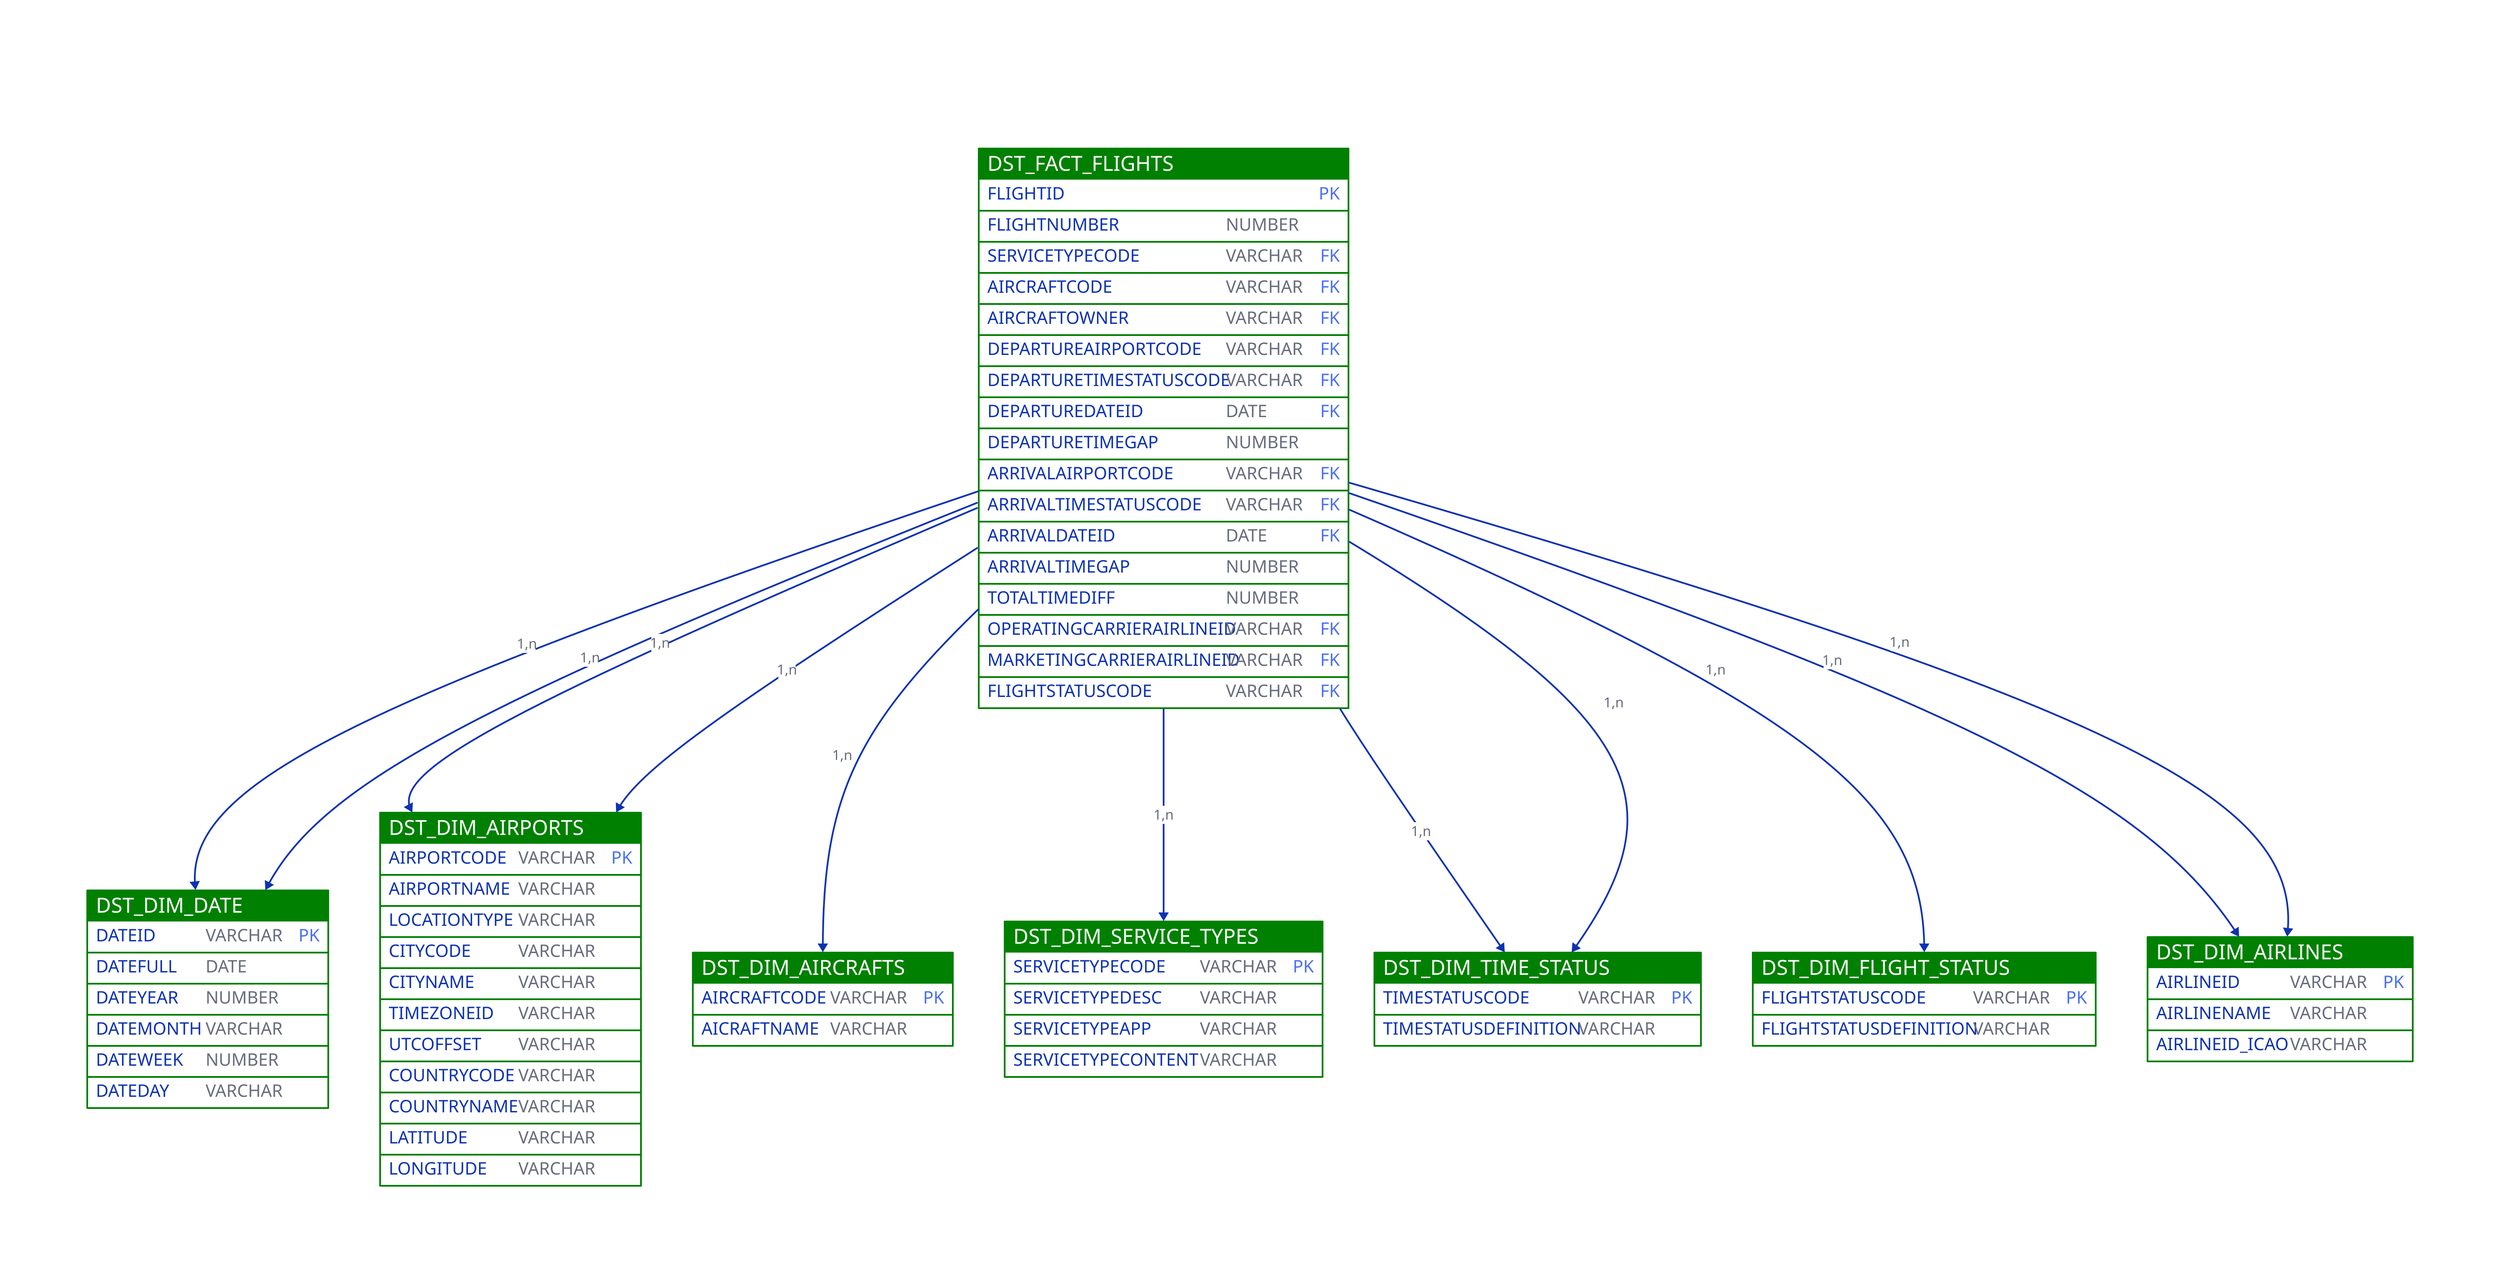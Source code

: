vars: {

    d2-config: {
  
      layout-engine: elk
    }
  
  }

title: |md
  # STAR DATA FROM 3NF
| { near: top-center }


DST_DIM_AIRLINES: {
    shape: sql_table
    style: {fill: green}
    AIRLINEID: VARCHAR {constraint: [primary_key]}
    AIRLINENAME: VARCHAR
    AIRLINEID_ICAO: VARCHAR
}

DST_DIM_AIRCRAFTS: {
    shape: sql_table
    style: {fill: green}
    AIRCRAFTCODE: VARCHAR  {constraint: [primary_key]}
#    AIRLINEEQUIPCODE: VARCHAR
    AICRAFTNAME: VARCHAR
}


DST_DIM_AIRPORTS: {
    shape: sql_table
    style: {fill: green}
    AIRPORTCODE: VARCHAR {constraint: [primary_key]}
    AIRPORTNAME: VARCHAR
    LOCATIONTYPE: VARCHAR
    CITYCODE: VARCHAR
    CITYNAME: VARCHAR
    TIMEZONEID: VARCHAR
    UTCOFFSET: VARCHAR
    COUNTRYCODE: VARCHAR
    COUNTRYNAME: VARCHAR
    LATITUDE: VARCHAR
    LONGITUDE: VARCHAR
}

DST_FACT_FLIGHTS: {
    shape: sql_table
    style: {fill: green}
    FLIGHTID:  {constraint: [primary_key]}
    FLIGHTNUMBER: NUMBER
    SERVICETYPECODE: VARCHAR {constraint: foreign_key}
    AIRCRAFTCODE: VARCHAR {constraint: foreign_key}
    AIRCRAFTOWNER: VARCHAR {constraint: foreign_key}
    DEPARTUREAIRPORTCODE: VARCHAR {constraint: foreign_key}
    DEPARTURETIMESTATUSCODE: VARCHAR {constraint: foreign_key}
    DEPARTUREDATEID: DATE {constraint: foreign_key}
    DEPARTURETIMEGAP: NUMBER
    # DEPARTURETERMINALGATE: VARCHAR {constraint: foreign_key}
    # ARRIVALTERMINALGATE: VARCHAR {constraint: foreign_key}
    ARRIVALAIRPORTCODE: VARCHAR {constraint: foreign_key}
    ARRIVALTIMESTATUSCODE: VARCHAR {constraint: foreign_key}
    ARRIVALDATEID: DATE {constraint: foreign_key}
    ARRIVALTIMEGAP: NUMBER
    TOTALTIMEDIFF: NUMBER
    # CONFIGURATIONVERSION: VARCHAR
    OPERATINGCARRIERAIRLINEID: VARCHAR {constraint: foreign_key}
    # OPERATINGCARRIERFLIGHTNUMBER: NUMBER
    MARKETINGCARRIERAIRLINEID: VARCHAR {constraint: foreign_key}
    # MARKETINGCARRIERFLIGHTNUMBER: NUMBER
    FLIGHTSTATUSCODE: VARCHAR {constraint: foreign_key}
}

DST_DIM_SERVICE_TYPES {
    shape: sql_table
    style: {fill: green}
    SERVICETYPECODE: VARCHAR {constraint: [primary_key]}
    SERVICETYPEDESC: VARCHAR
    SERVICETYPEAPP: VARCHAR
    SERVICETYPECONTENT: VARCHAR
}


DST_DIM_TIME_STATUS {
    shape: sql_table
    style: {fill: green}
    TIMESTATUSCODE: VARCHAR {constraint: [primary_key]}
    TIMESTATUSDEFINITION: VARCHAR
}

DST_DIM_DATE {
    shape: sql_table
    style: {fill: green}
    DATEID: VARCHAR {constraint: [primary_key]}
    DATEFULL: DATE
    DATEYEAR: NUMBER
    DATEMONTH: VARCHAR
    DATEWEEK: NUMBER
    DATEDAY: VARCHAR
}

DST_DIM_FLIGHT_STATUS {
    shape: sql_table
    style: {fill: green}
    FLIGHTSTATUSCODE: VARCHAR {constraint: [primary_key]}
    FLIGHTSTATUSDEFINITION: VARCHAR
}


DST_FACT_FLIGHTS.DEPARTUREDATEID -> DST_DIM_DATE.DATEID: 1,n
DST_FACT_FLIGHTS.ARRIVALDATEID -> DST_DIM_DATE.DATEID: 1,n
DST_FACT_FLIGHTS.DEPARTUREAIRPORTCODE -> DST_DIM_AIRPORTS.AIRPORTCODE: 1,n
DST_FACT_FLIGHTS.ARRIVALAIRPORTCODE -> DST_DIM_AIRPORTS.AIRPORTCODE: 1,n
DST_FACT_FLIGHTS.AIRCRAFTCODE -> DST_DIM_AIRCRAFTS.AIRCRAFTCODE: 1,n
DST_FACT_FLIGHTS.SERVICETYPECODE -> DST_DIM_SERVICE_TYPES.SERVICETYPECODE: 1,n
DST_FACT_FLIGHTS.DEPARTURETIMESTATUSCODE -> DST_DIM_TIME_STATUS.TIMESTATUSCODE: 1,n
DST_FACT_FLIGHTS.ARRIVALTIMESTATUSCODE -> DST_DIM_TIME_STATUS.TIMESTATUSCODE: 1,n
DST_FACT_FLIGHTS.FLIGHTSTATUSCODE -> DST_DIM_FLIGHT_STATUS.FLIGHTSTATUSCODE: 1,n
DST_FACT_FLIGHTS.OPERATINGCARRIERAIRLINEID -> DST_DIM_AIRLINES.AIRLINEID: 1,n
DST_FACT_FLIGHTS.MARKETINGCARRIERAIRLINEID -> DST_DIM_AIRLINES.AIRLINEID: 1,n


